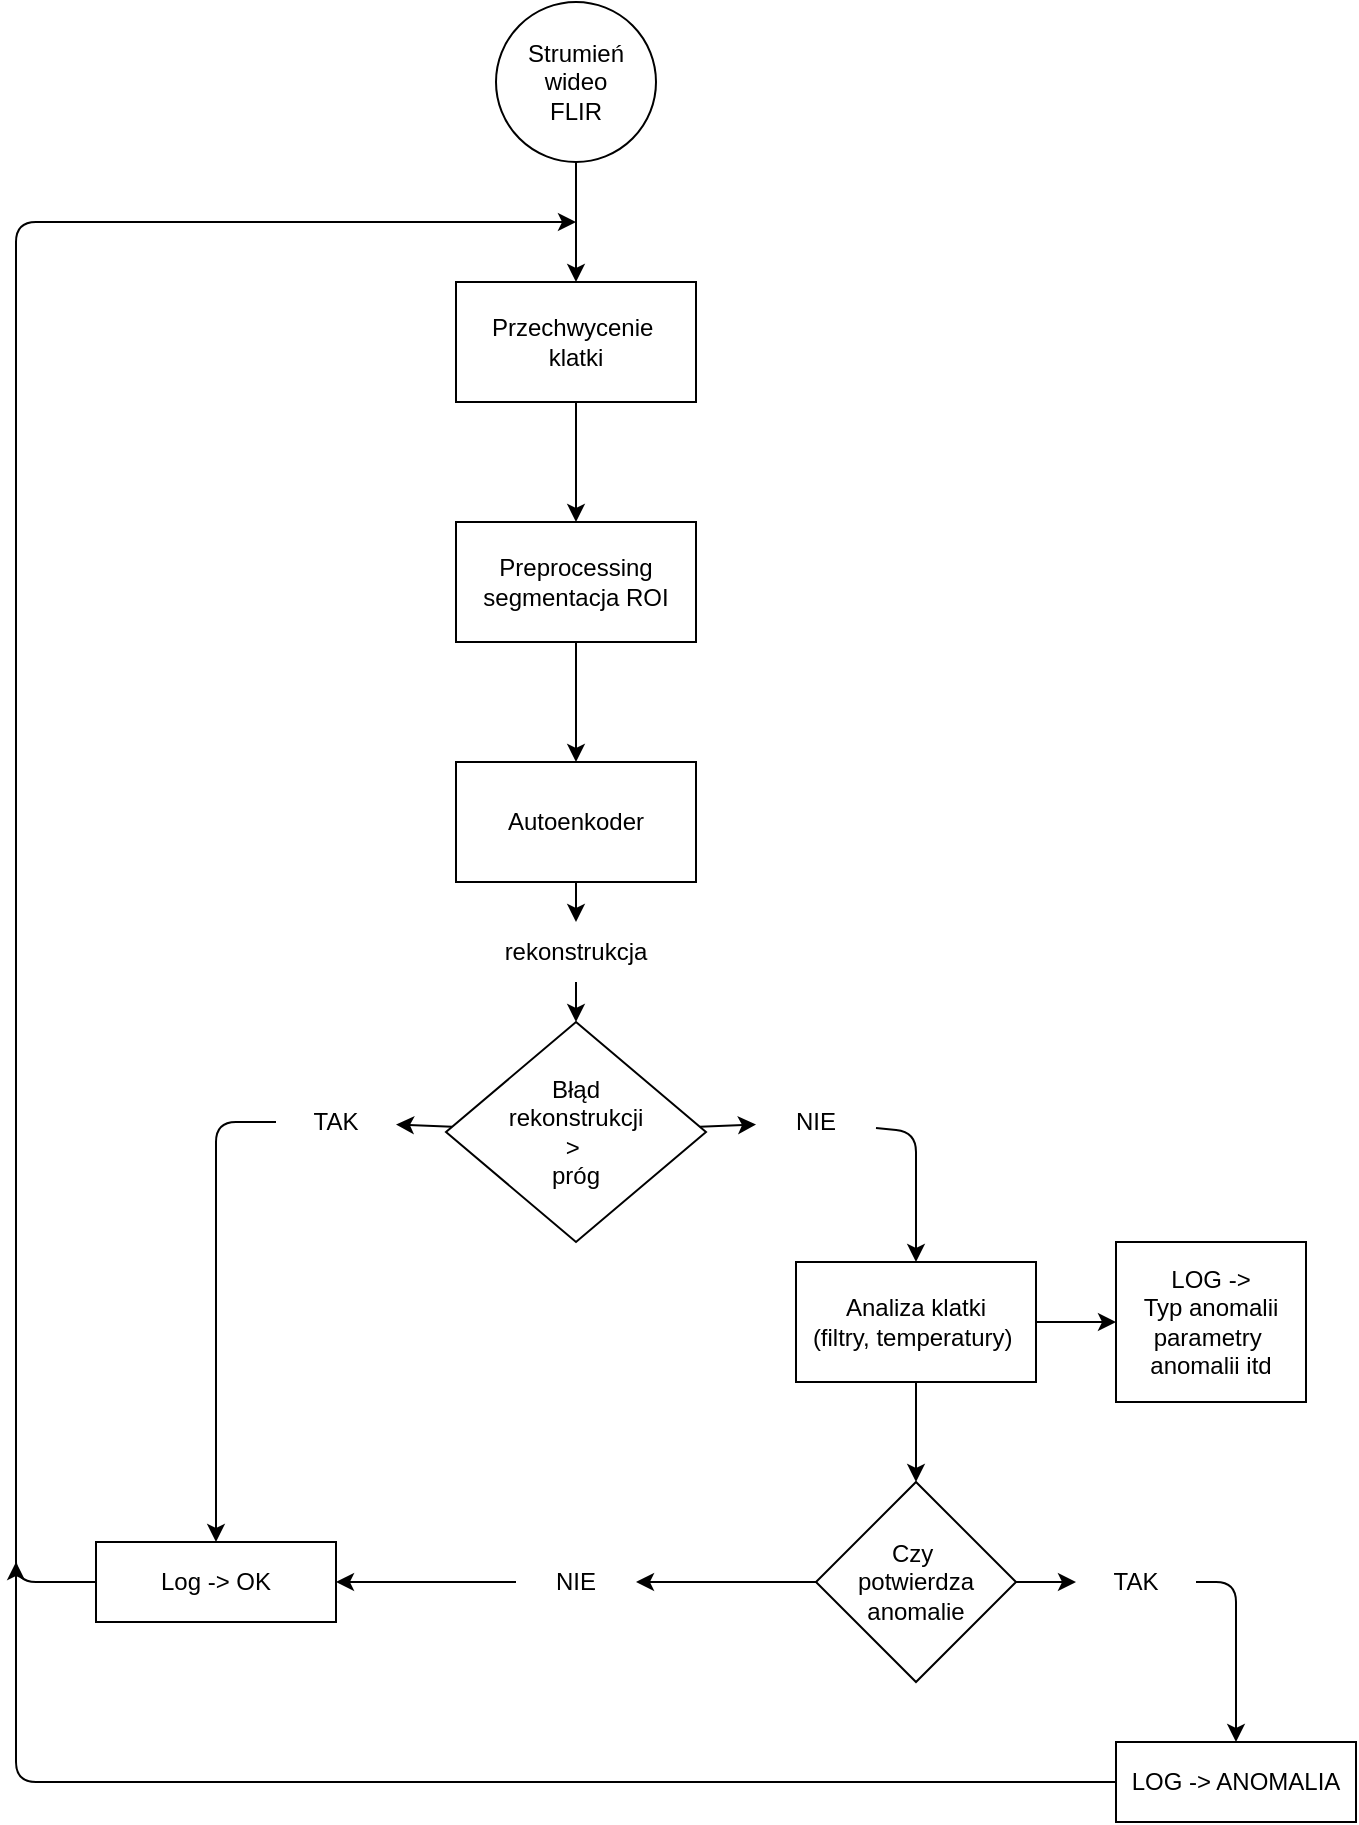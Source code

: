 <mxfile>
    <diagram id="Sn4HLtTOisqBsUecTmez" name="Page-1">
        <mxGraphModel dx="1048" dy="1515" grid="1" gridSize="10" guides="1" tooltips="1" connect="1" arrows="1" fold="1" page="1" pageScale="1" pageWidth="850" pageHeight="1100" math="0" shadow="0">
            <root>
                <mxCell id="0"/>
                <mxCell id="1" parent="0"/>
                <mxCell id="6" value="" style="edgeStyle=none;html=1;" edge="1" parent="1" source="3" target="5">
                    <mxGeometry relative="1" as="geometry"/>
                </mxCell>
                <mxCell id="3" value="Przechwycenie&amp;nbsp;&lt;div&gt;klatki&lt;/div&gt;" style="rounded=0;whiteSpace=wrap;html=1;" vertex="1" parent="1">
                    <mxGeometry x="330" y="430" width="120" height="60" as="geometry"/>
                </mxCell>
                <mxCell id="11" value="" style="edgeStyle=none;html=1;" edge="1" parent="1" source="5" target="10">
                    <mxGeometry relative="1" as="geometry"/>
                </mxCell>
                <mxCell id="5" value="Preprocessing&lt;br&gt;segmentacja ROI" style="rounded=0;whiteSpace=wrap;html=1;" vertex="1" parent="1">
                    <mxGeometry x="330" y="550" width="120" height="60" as="geometry"/>
                </mxCell>
                <mxCell id="8" style="edgeStyle=none;html=1;entryX=0.5;entryY=0;entryDx=0;entryDy=0;" edge="1" parent="1" source="7" target="3">
                    <mxGeometry relative="1" as="geometry"/>
                </mxCell>
                <mxCell id="7" value="Strumień&lt;br&gt;wideo&lt;br&gt;FLIR" style="ellipse;whiteSpace=wrap;html=1;aspect=fixed;" vertex="1" parent="1">
                    <mxGeometry x="350" y="290" width="80" height="80" as="geometry"/>
                </mxCell>
                <mxCell id="13" value="" style="edgeStyle=none;html=1;" edge="1" parent="1" source="14" target="12">
                    <mxGeometry relative="1" as="geometry"/>
                </mxCell>
                <mxCell id="10" value="Autoenkoder" style="rounded=0;whiteSpace=wrap;html=1;" vertex="1" parent="1">
                    <mxGeometry x="330" y="670" width="120" height="60" as="geometry"/>
                </mxCell>
                <mxCell id="16" style="edgeStyle=none;html=1;entryX=0.5;entryY=0;entryDx=0;entryDy=0;" edge="1" parent="1" source="24" target="26">
                    <mxGeometry relative="1" as="geometry">
                        <mxPoint x="210" y="910" as="targetPoint"/>
                        <Array as="points">
                            <mxPoint x="210" y="850"/>
                        </Array>
                    </mxGeometry>
                </mxCell>
                <mxCell id="19" value="" style="edgeStyle=none;html=1;" edge="1" parent="1" source="23" target="18">
                    <mxGeometry relative="1" as="geometry">
                        <Array as="points">
                            <mxPoint x="560" y="855"/>
                        </Array>
                    </mxGeometry>
                </mxCell>
                <mxCell id="12" value="Błąd&lt;div&gt;&amp;nbsp;rekonstrukcji&amp;nbsp;&lt;div&gt;&amp;gt;&amp;nbsp;&lt;/div&gt;&lt;div&gt;próg&lt;/div&gt;&lt;/div&gt;" style="rhombus;whiteSpace=wrap;html=1;rounded=0;" vertex="1" parent="1">
                    <mxGeometry x="325" y="800" width="130" height="110" as="geometry"/>
                </mxCell>
                <mxCell id="15" value="" style="edgeStyle=none;html=1;" edge="1" parent="1" source="10" target="14">
                    <mxGeometry relative="1" as="geometry">
                        <mxPoint x="390" y="730" as="sourcePoint"/>
                        <mxPoint x="390" y="800" as="targetPoint"/>
                    </mxGeometry>
                </mxCell>
                <mxCell id="14" value="rekonstrukcja" style="text;html=1;align=center;verticalAlign=middle;whiteSpace=wrap;rounded=0;" vertex="1" parent="1">
                    <mxGeometry x="360" y="750" width="60" height="30" as="geometry"/>
                </mxCell>
                <mxCell id="21" value="" style="edgeStyle=none;html=1;" edge="1" parent="1" source="18" target="20">
                    <mxGeometry relative="1" as="geometry"/>
                </mxCell>
                <mxCell id="38" value="" style="edgeStyle=none;html=1;" edge="1" parent="1" source="18" target="37">
                    <mxGeometry relative="1" as="geometry"/>
                </mxCell>
                <mxCell id="18" value="Analiza klatki&lt;br&gt;(filtry, temperatury)&amp;nbsp;" style="whiteSpace=wrap;html=1;rounded=0;" vertex="1" parent="1">
                    <mxGeometry x="500" y="920" width="120" height="60" as="geometry"/>
                </mxCell>
                <mxCell id="29" value="" style="edgeStyle=none;html=1;" edge="1" parent="1" source="36" target="28">
                    <mxGeometry relative="1" as="geometry">
                        <Array as="points">
                            <mxPoint x="720" y="1080"/>
                        </Array>
                    </mxGeometry>
                </mxCell>
                <mxCell id="32" value="" style="edgeStyle=none;html=1;entryX=1;entryY=0.5;entryDx=0;entryDy=0;" edge="1" parent="1" source="34" target="26">
                    <mxGeometry relative="1" as="geometry">
                        <mxPoint x="440.0" y="1150" as="targetPoint"/>
                        <Array as="points"/>
                    </mxGeometry>
                </mxCell>
                <mxCell id="20" value="Czy&amp;nbsp;&lt;div&gt;potwierdza anomalie&lt;/div&gt;" style="rhombus;whiteSpace=wrap;html=1;rounded=0;" vertex="1" parent="1">
                    <mxGeometry x="510" y="1030" width="100" height="100" as="geometry"/>
                </mxCell>
                <mxCell id="22" value="" style="edgeStyle=none;html=1;" edge="1" parent="1" source="12" target="23">
                    <mxGeometry relative="1" as="geometry">
                        <mxPoint x="455" y="855" as="sourcePoint"/>
                        <mxPoint x="560" y="930" as="targetPoint"/>
                        <Array as="points"/>
                    </mxGeometry>
                </mxCell>
                <mxCell id="23" value="NIE" style="text;html=1;align=center;verticalAlign=middle;whiteSpace=wrap;rounded=0;" vertex="1" parent="1">
                    <mxGeometry x="480" y="835" width="60" height="30" as="geometry"/>
                </mxCell>
                <mxCell id="25" value="" style="edgeStyle=none;html=1;" edge="1" parent="1" source="12" target="24">
                    <mxGeometry relative="1" as="geometry">
                        <mxPoint x="200" y="855" as="targetPoint"/>
                        <mxPoint x="325" y="855" as="sourcePoint"/>
                    </mxGeometry>
                </mxCell>
                <mxCell id="24" value="TAK" style="text;html=1;align=center;verticalAlign=middle;whiteSpace=wrap;rounded=0;" vertex="1" parent="1">
                    <mxGeometry x="240" y="835" width="60" height="30" as="geometry"/>
                </mxCell>
                <mxCell id="39" style="edgeStyle=none;html=1;" edge="1" parent="1" source="26">
                    <mxGeometry relative="1" as="geometry">
                        <mxPoint x="390" y="400" as="targetPoint"/>
                        <Array as="points">
                            <mxPoint x="110" y="1080"/>
                            <mxPoint x="110" y="400"/>
                        </Array>
                    </mxGeometry>
                </mxCell>
                <mxCell id="26" value="Log -&amp;gt; OK" style="rounded=0;whiteSpace=wrap;html=1;" vertex="1" parent="1">
                    <mxGeometry x="150" y="1060" width="120" height="40" as="geometry"/>
                </mxCell>
                <mxCell id="41" style="edgeStyle=none;html=1;" edge="1" parent="1" source="28">
                    <mxGeometry relative="1" as="geometry">
                        <mxPoint x="110" y="1070" as="targetPoint"/>
                        <Array as="points">
                            <mxPoint x="110" y="1180"/>
                        </Array>
                    </mxGeometry>
                </mxCell>
                <mxCell id="28" value="LOG -&amp;gt; ANOMALIA" style="whiteSpace=wrap;html=1;rounded=0;" vertex="1" parent="1">
                    <mxGeometry x="660" y="1160" width="120" height="40" as="geometry"/>
                </mxCell>
                <mxCell id="33" value="" style="edgeStyle=none;html=1;entryX=1;entryY=0.5;entryDx=0;entryDy=0;" edge="1" parent="1" source="20" target="34">
                    <mxGeometry relative="1" as="geometry">
                        <mxPoint x="510" y="1080" as="sourcePoint"/>
                        <mxPoint x="270" y="1080" as="targetPoint"/>
                        <Array as="points">
                            <mxPoint x="440" y="1080"/>
                        </Array>
                    </mxGeometry>
                </mxCell>
                <mxCell id="34" value="NIE" style="text;html=1;align=center;verticalAlign=middle;whiteSpace=wrap;rounded=0;" vertex="1" parent="1">
                    <mxGeometry x="360" y="1065" width="60" height="30" as="geometry"/>
                </mxCell>
                <mxCell id="35" value="" style="edgeStyle=none;html=1;" edge="1" parent="1" source="20" target="36">
                    <mxGeometry relative="1" as="geometry">
                        <mxPoint x="610" y="1080" as="sourcePoint"/>
                        <mxPoint x="690" y="1160" as="targetPoint"/>
                        <Array as="points"/>
                    </mxGeometry>
                </mxCell>
                <mxCell id="36" value="TAK" style="text;html=1;align=center;verticalAlign=middle;whiteSpace=wrap;rounded=0;" vertex="1" parent="1">
                    <mxGeometry x="640" y="1065" width="60" height="30" as="geometry"/>
                </mxCell>
                <mxCell id="37" value="LOG -&amp;gt;&lt;div&gt;Typ anomalii&lt;/div&gt;&lt;div&gt;parametry&amp;nbsp;&lt;/div&gt;&lt;div&gt;anomalii itd&lt;/div&gt;" style="whiteSpace=wrap;html=1;rounded=0;" vertex="1" parent="1">
                    <mxGeometry x="660" y="910" width="95" height="80" as="geometry"/>
                </mxCell>
            </root>
        </mxGraphModel>
    </diagram>
</mxfile>